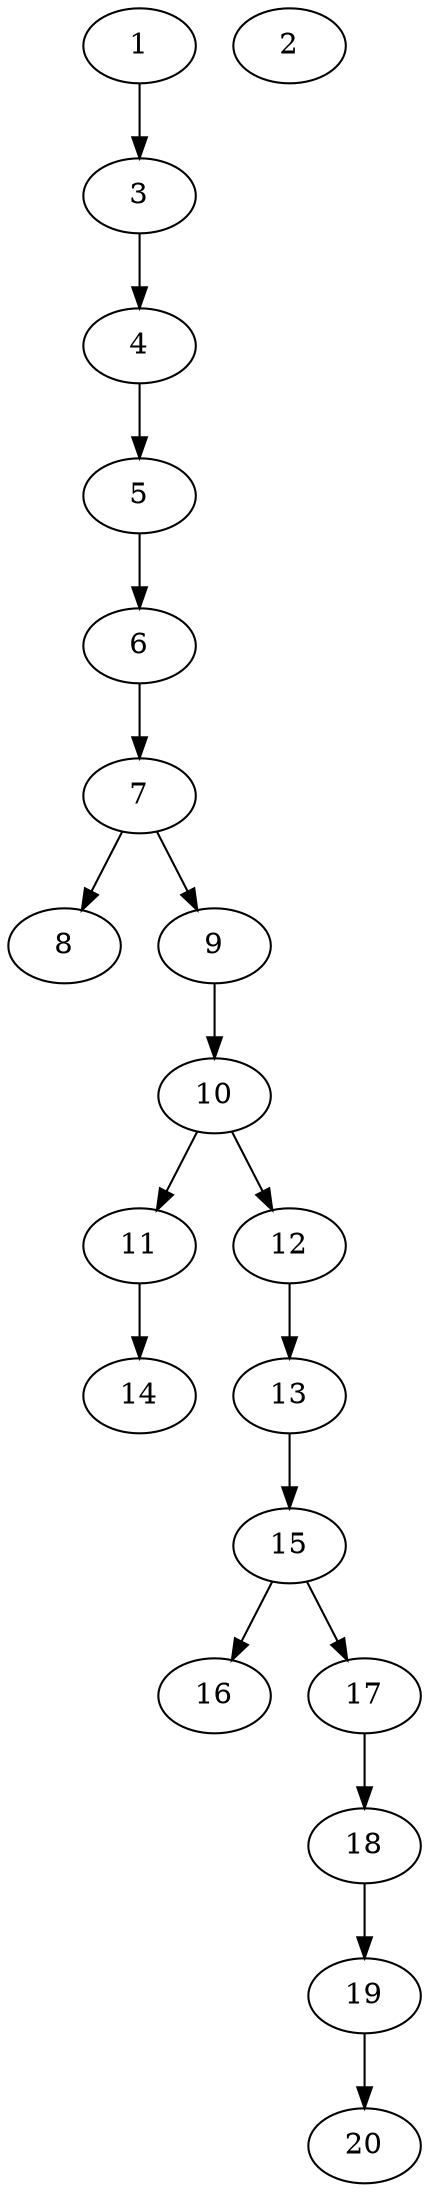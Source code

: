 // DAG automatically generated by daggen at Thu Oct  3 13:58:43 2019
// ./daggen --dot -n 20 --ccr 0.5 --fat 0.3 --regular 0.7 --density 0.5 --mindata 5242880 --maxdata 52428800 
digraph G {
  1 [size="97871872", alpha="0.06", expect_size="48935936"] 
  1 -> 3 [size ="48935936"]
  2 [size="38436864", alpha="0.05", expect_size="19218432"] 
  3 [size="70942720", alpha="0.08", expect_size="35471360"] 
  3 -> 4 [size ="35471360"]
  4 [size="82821120", alpha="0.09", expect_size="41410560"] 
  4 -> 5 [size ="41410560"]
  5 [size="24991744", alpha="0.17", expect_size="12495872"] 
  5 -> 6 [size ="12495872"]
  6 [size="86398976", alpha="0.01", expect_size="43199488"] 
  6 -> 7 [size ="43199488"]
  7 [size="37277696", alpha="0.09", expect_size="18638848"] 
  7 -> 8 [size ="18638848"]
  7 -> 9 [size ="18638848"]
  8 [size="53708800", alpha="0.14", expect_size="26854400"] 
  9 [size="11350016", alpha="0.20", expect_size="5675008"] 
  9 -> 10 [size ="5675008"]
  10 [size="73814016", alpha="0.06", expect_size="36907008"] 
  10 -> 11 [size ="36907008"]
  10 -> 12 [size ="36907008"]
  11 [size="74854400", alpha="0.14", expect_size="37427200"] 
  11 -> 14 [size ="37427200"]
  12 [size="102406144", alpha="0.05", expect_size="51203072"] 
  12 -> 13 [size ="51203072"]
  13 [size="30330880", alpha="0.05", expect_size="15165440"] 
  13 -> 15 [size ="15165440"]
  14 [size="67743744", alpha="0.02", expect_size="33871872"] 
  15 [size="14561280", alpha="0.03", expect_size="7280640"] 
  15 -> 16 [size ="7280640"]
  15 -> 17 [size ="7280640"]
  16 [size="92483584", alpha="0.04", expect_size="46241792"] 
  17 [size="96124928", alpha="0.12", expect_size="48062464"] 
  17 -> 18 [size ="48062464"]
  18 [size="42780672", alpha="0.11", expect_size="21390336"] 
  18 -> 19 [size ="21390336"]
  19 [size="13729792", alpha="0.07", expect_size="6864896"] 
  19 -> 20 [size ="6864896"]
  20 [size="11520000", alpha="0.06", expect_size="5760000"] 
}
